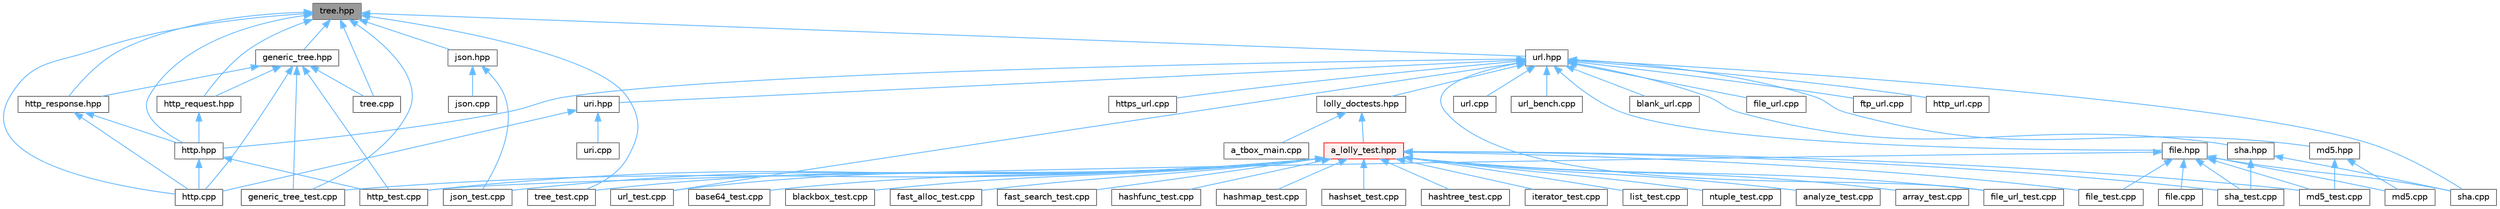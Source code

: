 digraph "tree.hpp"
{
 // LATEX_PDF_SIZE
  bgcolor="transparent";
  edge [fontname=Helvetica,fontsize=10,labelfontname=Helvetica,labelfontsize=10];
  node [fontname=Helvetica,fontsize=10,shape=box,height=0.2,width=0.4];
  Node1 [id="Node000001",label="tree.hpp",height=0.2,width=0.4,color="gray40", fillcolor="grey60", style="filled", fontcolor="black",tooltip=" "];
  Node1 -> Node2 [id="edge1_Node000001_Node000002",dir="back",color="steelblue1",style="solid",tooltip=" "];
  Node2 [id="Node000002",label="generic_tree.hpp",height=0.2,width=0.4,color="grey40", fillcolor="white", style="filled",URL="$generic__tree_8hpp.html",tooltip=" "];
  Node2 -> Node3 [id="edge2_Node000002_Node000003",dir="back",color="steelblue1",style="solid",tooltip=" "];
  Node3 [id="Node000003",label="generic_tree_test.cpp",height=0.2,width=0.4,color="grey40", fillcolor="white", style="filled",URL="$generic__tree__test_8cpp.html",tooltip=" "];
  Node2 -> Node4 [id="edge3_Node000002_Node000004",dir="back",color="steelblue1",style="solid",tooltip=" "];
  Node4 [id="Node000004",label="http.cpp",height=0.2,width=0.4,color="grey40", fillcolor="white", style="filled",URL="$http_8cpp.html",tooltip=" "];
  Node2 -> Node5 [id="edge4_Node000002_Node000005",dir="back",color="steelblue1",style="solid",tooltip=" "];
  Node5 [id="Node000005",label="http_request.hpp",height=0.2,width=0.4,color="grey40", fillcolor="white", style="filled",URL="$http__request_8hpp.html",tooltip=" "];
  Node5 -> Node6 [id="edge5_Node000005_Node000006",dir="back",color="steelblue1",style="solid",tooltip=" "];
  Node6 [id="Node000006",label="http.hpp",height=0.2,width=0.4,color="grey40", fillcolor="white", style="filled",URL="$http_8hpp.html",tooltip=" "];
  Node6 -> Node4 [id="edge6_Node000006_Node000004",dir="back",color="steelblue1",style="solid",tooltip=" "];
  Node6 -> Node7 [id="edge7_Node000006_Node000007",dir="back",color="steelblue1",style="solid",tooltip=" "];
  Node7 [id="Node000007",label="http_test.cpp",height=0.2,width=0.4,color="grey40", fillcolor="white", style="filled",URL="$http__test_8cpp.html",tooltip=" "];
  Node2 -> Node8 [id="edge8_Node000002_Node000008",dir="back",color="steelblue1",style="solid",tooltip=" "];
  Node8 [id="Node000008",label="http_response.hpp",height=0.2,width=0.4,color="grey40", fillcolor="white", style="filled",URL="$http__response_8hpp.html",tooltip=" "];
  Node8 -> Node4 [id="edge9_Node000008_Node000004",dir="back",color="steelblue1",style="solid",tooltip=" "];
  Node8 -> Node6 [id="edge10_Node000008_Node000006",dir="back",color="steelblue1",style="solid",tooltip=" "];
  Node2 -> Node7 [id="edge11_Node000002_Node000007",dir="back",color="steelblue1",style="solid",tooltip=" "];
  Node2 -> Node9 [id="edge12_Node000002_Node000009",dir="back",color="steelblue1",style="solid",tooltip=" "];
  Node9 [id="Node000009",label="tree.cpp",height=0.2,width=0.4,color="grey40", fillcolor="white", style="filled",URL="$tree_8cpp.html",tooltip=" "];
  Node1 -> Node3 [id="edge13_Node000001_Node000003",dir="back",color="steelblue1",style="solid",tooltip=" "];
  Node1 -> Node4 [id="edge14_Node000001_Node000004",dir="back",color="steelblue1",style="solid",tooltip=" "];
  Node1 -> Node6 [id="edge15_Node000001_Node000006",dir="back",color="steelblue1",style="solid",tooltip=" "];
  Node1 -> Node5 [id="edge16_Node000001_Node000005",dir="back",color="steelblue1",style="solid",tooltip=" "];
  Node1 -> Node8 [id="edge17_Node000001_Node000008",dir="back",color="steelblue1",style="solid",tooltip=" "];
  Node1 -> Node10 [id="edge18_Node000001_Node000010",dir="back",color="steelblue1",style="solid",tooltip=" "];
  Node10 [id="Node000010",label="json.hpp",height=0.2,width=0.4,color="grey40", fillcolor="white", style="filled",URL="$json_8hpp.html",tooltip=" "];
  Node10 -> Node11 [id="edge19_Node000010_Node000011",dir="back",color="steelblue1",style="solid",tooltip=" "];
  Node11 [id="Node000011",label="json.cpp",height=0.2,width=0.4,color="grey40", fillcolor="white", style="filled",URL="$json_8cpp.html",tooltip=" "];
  Node10 -> Node12 [id="edge20_Node000010_Node000012",dir="back",color="steelblue1",style="solid",tooltip=" "];
  Node12 [id="Node000012",label="json_test.cpp",height=0.2,width=0.4,color="grey40", fillcolor="white", style="filled",URL="$json__test_8cpp.html",tooltip=" "];
  Node1 -> Node9 [id="edge21_Node000001_Node000009",dir="back",color="steelblue1",style="solid",tooltip=" "];
  Node1 -> Node13 [id="edge22_Node000001_Node000013",dir="back",color="steelblue1",style="solid",tooltip=" "];
  Node13 [id="Node000013",label="tree_test.cpp",height=0.2,width=0.4,color="grey40", fillcolor="white", style="filled",URL="$tree__test_8cpp.html",tooltip=" "];
  Node1 -> Node14 [id="edge23_Node000001_Node000014",dir="back",color="steelblue1",style="solid",tooltip=" "];
  Node14 [id="Node000014",label="url.hpp",height=0.2,width=0.4,color="grey40", fillcolor="white", style="filled",URL="$url_8hpp.html",tooltip=" "];
  Node14 -> Node15 [id="edge24_Node000014_Node000015",dir="back",color="steelblue1",style="solid",tooltip=" "];
  Node15 [id="Node000015",label="blank_url.cpp",height=0.2,width=0.4,color="grey40", fillcolor="white", style="filled",URL="$blank__url_8cpp.html",tooltip=" "];
  Node14 -> Node16 [id="edge25_Node000014_Node000016",dir="back",color="steelblue1",style="solid",tooltip=" "];
  Node16 [id="Node000016",label="file.hpp",height=0.2,width=0.4,color="grey40", fillcolor="white", style="filled",URL="$file_8hpp.html",tooltip=" "];
  Node16 -> Node17 [id="edge26_Node000016_Node000017",dir="back",color="steelblue1",style="solid",tooltip=" "];
  Node17 [id="Node000017",label="file.cpp",height=0.2,width=0.4,color="grey40", fillcolor="white", style="filled",URL="$file_8cpp.html",tooltip=" "];
  Node16 -> Node18 [id="edge27_Node000016_Node000018",dir="back",color="steelblue1",style="solid",tooltip=" "];
  Node18 [id="Node000018",label="file_test.cpp",height=0.2,width=0.4,color="grey40", fillcolor="white", style="filled",URL="$file__test_8cpp.html",tooltip=" "];
  Node16 -> Node7 [id="edge28_Node000016_Node000007",dir="back",color="steelblue1",style="solid",tooltip=" "];
  Node16 -> Node19 [id="edge29_Node000016_Node000019",dir="back",color="steelblue1",style="solid",tooltip=" "];
  Node19 [id="Node000019",label="md5.cpp",height=0.2,width=0.4,color="grey40", fillcolor="white", style="filled",URL="$md5_8cpp.html",tooltip=" "];
  Node16 -> Node20 [id="edge30_Node000016_Node000020",dir="back",color="steelblue1",style="solid",tooltip=" "];
  Node20 [id="Node000020",label="md5_test.cpp",height=0.2,width=0.4,color="grey40", fillcolor="white", style="filled",URL="$md5__test_8cpp.html",tooltip=" "];
  Node16 -> Node21 [id="edge31_Node000016_Node000021",dir="back",color="steelblue1",style="solid",tooltip=" "];
  Node21 [id="Node000021",label="sha.cpp",height=0.2,width=0.4,color="grey40", fillcolor="white", style="filled",URL="$sha_8cpp.html",tooltip=" "];
  Node16 -> Node22 [id="edge32_Node000016_Node000022",dir="back",color="steelblue1",style="solid",tooltip=" "];
  Node22 [id="Node000022",label="sha_test.cpp",height=0.2,width=0.4,color="grey40", fillcolor="white", style="filled",URL="$sha__test_8cpp.html",tooltip=" "];
  Node14 -> Node23 [id="edge33_Node000014_Node000023",dir="back",color="steelblue1",style="solid",tooltip=" "];
  Node23 [id="Node000023",label="file_url.cpp",height=0.2,width=0.4,color="grey40", fillcolor="white", style="filled",URL="$file__url_8cpp.html",tooltip=" "];
  Node14 -> Node24 [id="edge34_Node000014_Node000024",dir="back",color="steelblue1",style="solid",tooltip=" "];
  Node24 [id="Node000024",label="file_url_test.cpp",height=0.2,width=0.4,color="grey40", fillcolor="white", style="filled",URL="$file__url__test_8cpp.html",tooltip=" "];
  Node14 -> Node25 [id="edge35_Node000014_Node000025",dir="back",color="steelblue1",style="solid",tooltip=" "];
  Node25 [id="Node000025",label="ftp_url.cpp",height=0.2,width=0.4,color="grey40", fillcolor="white", style="filled",URL="$ftp__url_8cpp.html",tooltip=" "];
  Node14 -> Node6 [id="edge36_Node000014_Node000006",dir="back",color="steelblue1",style="solid",tooltip=" "];
  Node14 -> Node26 [id="edge37_Node000014_Node000026",dir="back",color="steelblue1",style="solid",tooltip=" "];
  Node26 [id="Node000026",label="http_url.cpp",height=0.2,width=0.4,color="grey40", fillcolor="white", style="filled",URL="$http__url_8cpp.html",tooltip=" "];
  Node14 -> Node27 [id="edge38_Node000014_Node000027",dir="back",color="steelblue1",style="solid",tooltip=" "];
  Node27 [id="Node000027",label="https_url.cpp",height=0.2,width=0.4,color="grey40", fillcolor="white", style="filled",URL="$https__url_8cpp.html",tooltip=" "];
  Node14 -> Node28 [id="edge39_Node000014_Node000028",dir="back",color="steelblue1",style="solid",tooltip=" "];
  Node28 [id="Node000028",label="lolly_doctests.hpp",height=0.2,width=0.4,color="grey40", fillcolor="white", style="filled",URL="$lolly__doctests_8hpp.html",tooltip=" "];
  Node28 -> Node29 [id="edge40_Node000028_Node000029",dir="back",color="steelblue1",style="solid",tooltip=" "];
  Node29 [id="Node000029",label="a_lolly_test.hpp",height=0.2,width=0.4,color="red", fillcolor="#FFF0F0", style="filled",URL="$a__lolly__test_8hpp.html",tooltip=" "];
  Node29 -> Node30 [id="edge41_Node000029_Node000030",dir="back",color="steelblue1",style="solid",tooltip=" "];
  Node30 [id="Node000030",label="analyze_test.cpp",height=0.2,width=0.4,color="grey40", fillcolor="white", style="filled",URL="$analyze__test_8cpp.html",tooltip=" "];
  Node29 -> Node31 [id="edge42_Node000029_Node000031",dir="back",color="steelblue1",style="solid",tooltip=" "];
  Node31 [id="Node000031",label="array_test.cpp",height=0.2,width=0.4,color="grey40", fillcolor="white", style="filled",URL="$array__test_8cpp.html",tooltip=" "];
  Node29 -> Node32 [id="edge43_Node000029_Node000032",dir="back",color="steelblue1",style="solid",tooltip=" "];
  Node32 [id="Node000032",label="base64_test.cpp",height=0.2,width=0.4,color="grey40", fillcolor="white", style="filled",URL="$base64__test_8cpp.html",tooltip=" "];
  Node29 -> Node33 [id="edge44_Node000029_Node000033",dir="back",color="steelblue1",style="solid",tooltip=" "];
  Node33 [id="Node000033",label="blackbox_test.cpp",height=0.2,width=0.4,color="grey40", fillcolor="white", style="filled",URL="$blackbox__test_8cpp.html",tooltip=" "];
  Node29 -> Node34 [id="edge45_Node000029_Node000034",dir="back",color="steelblue1",style="solid",tooltip=" "];
  Node34 [id="Node000034",label="fast_alloc_test.cpp",height=0.2,width=0.4,color="grey40", fillcolor="white", style="filled",URL="$fast__alloc__test_8cpp.html",tooltip=" "];
  Node29 -> Node35 [id="edge46_Node000029_Node000035",dir="back",color="steelblue1",style="solid",tooltip=" "];
  Node35 [id="Node000035",label="fast_search_test.cpp",height=0.2,width=0.4,color="grey40", fillcolor="white", style="filled",URL="$fast__search__test_8cpp.html",tooltip=" "];
  Node29 -> Node18 [id="edge47_Node000029_Node000018",dir="back",color="steelblue1",style="solid",tooltip=" "];
  Node29 -> Node24 [id="edge48_Node000029_Node000024",dir="back",color="steelblue1",style="solid",tooltip=" "];
  Node29 -> Node3 [id="edge49_Node000029_Node000003",dir="back",color="steelblue1",style="solid",tooltip=" "];
  Node29 -> Node36 [id="edge50_Node000029_Node000036",dir="back",color="steelblue1",style="solid",tooltip=" "];
  Node36 [id="Node000036",label="hashfunc_test.cpp",height=0.2,width=0.4,color="grey40", fillcolor="white", style="filled",URL="$hashfunc__test_8cpp.html",tooltip=" "];
  Node29 -> Node37 [id="edge51_Node000029_Node000037",dir="back",color="steelblue1",style="solid",tooltip=" "];
  Node37 [id="Node000037",label="hashmap_test.cpp",height=0.2,width=0.4,color="grey40", fillcolor="white", style="filled",URL="$hashmap__test_8cpp.html",tooltip=" "];
  Node29 -> Node38 [id="edge52_Node000029_Node000038",dir="back",color="steelblue1",style="solid",tooltip=" "];
  Node38 [id="Node000038",label="hashset_test.cpp",height=0.2,width=0.4,color="grey40", fillcolor="white", style="filled",URL="$hashset__test_8cpp.html",tooltip=" "];
  Node29 -> Node39 [id="edge53_Node000029_Node000039",dir="back",color="steelblue1",style="solid",tooltip=" "];
  Node39 [id="Node000039",label="hashtree_test.cpp",height=0.2,width=0.4,color="grey40", fillcolor="white", style="filled",URL="$hashtree__test_8cpp.html",tooltip=" "];
  Node29 -> Node7 [id="edge54_Node000029_Node000007",dir="back",color="steelblue1",style="solid",tooltip=" "];
  Node29 -> Node40 [id="edge55_Node000029_Node000040",dir="back",color="steelblue1",style="solid",tooltip=" "];
  Node40 [id="Node000040",label="iterator_test.cpp",height=0.2,width=0.4,color="grey40", fillcolor="white", style="filled",URL="$iterator__test_8cpp.html",tooltip=" "];
  Node29 -> Node12 [id="edge56_Node000029_Node000012",dir="back",color="steelblue1",style="solid",tooltip=" "];
  Node29 -> Node41 [id="edge57_Node000029_Node000041",dir="back",color="steelblue1",style="solid",tooltip=" "];
  Node41 [id="Node000041",label="list_test.cpp",height=0.2,width=0.4,color="grey40", fillcolor="white", style="filled",URL="$list__test_8cpp.html",tooltip=" "];
  Node29 -> Node20 [id="edge58_Node000029_Node000020",dir="back",color="steelblue1",style="solid",tooltip=" "];
  Node29 -> Node42 [id="edge59_Node000029_Node000042",dir="back",color="steelblue1",style="solid",tooltip=" "];
  Node42 [id="Node000042",label="ntuple_test.cpp",height=0.2,width=0.4,color="grey40", fillcolor="white", style="filled",URL="$ntuple__test_8cpp.html",tooltip=" "];
  Node29 -> Node22 [id="edge60_Node000029_Node000022",dir="back",color="steelblue1",style="solid",tooltip=" "];
  Node29 -> Node13 [id="edge61_Node000029_Node000013",dir="back",color="steelblue1",style="solid",tooltip=" "];
  Node29 -> Node53 [id="edge62_Node000029_Node000053",dir="back",color="steelblue1",style="solid",tooltip=" "];
  Node53 [id="Node000053",label="url_test.cpp",height=0.2,width=0.4,color="grey40", fillcolor="white", style="filled",URL="$url__test_8cpp.html",tooltip=" "];
  Node28 -> Node54 [id="edge63_Node000028_Node000054",dir="back",color="steelblue1",style="solid",tooltip=" "];
  Node54 [id="Node000054",label="a_tbox_main.cpp",height=0.2,width=0.4,color="grey40", fillcolor="white", style="filled",URL="$a__tbox__main_8cpp.html",tooltip=" "];
  Node14 -> Node55 [id="edge64_Node000014_Node000055",dir="back",color="steelblue1",style="solid",tooltip=" "];
  Node55 [id="Node000055",label="md5.hpp",height=0.2,width=0.4,color="grey40", fillcolor="white", style="filled",URL="$md5_8hpp.html",tooltip=" "];
  Node55 -> Node19 [id="edge65_Node000055_Node000019",dir="back",color="steelblue1",style="solid",tooltip=" "];
  Node55 -> Node20 [id="edge66_Node000055_Node000020",dir="back",color="steelblue1",style="solid",tooltip=" "];
  Node14 -> Node21 [id="edge67_Node000014_Node000021",dir="back",color="steelblue1",style="solid",tooltip=" "];
  Node14 -> Node56 [id="edge68_Node000014_Node000056",dir="back",color="steelblue1",style="solid",tooltip=" "];
  Node56 [id="Node000056",label="sha.hpp",height=0.2,width=0.4,color="grey40", fillcolor="white", style="filled",URL="$sha_8hpp.html",tooltip=" "];
  Node56 -> Node21 [id="edge69_Node000056_Node000021",dir="back",color="steelblue1",style="solid",tooltip=" "];
  Node56 -> Node22 [id="edge70_Node000056_Node000022",dir="back",color="steelblue1",style="solid",tooltip=" "];
  Node14 -> Node57 [id="edge71_Node000014_Node000057",dir="back",color="steelblue1",style="solid",tooltip=" "];
  Node57 [id="Node000057",label="uri.hpp",height=0.2,width=0.4,color="grey40", fillcolor="white", style="filled",URL="$uri_8hpp.html",tooltip=" "];
  Node57 -> Node4 [id="edge72_Node000057_Node000004",dir="back",color="steelblue1",style="solid",tooltip=" "];
  Node57 -> Node58 [id="edge73_Node000057_Node000058",dir="back",color="steelblue1",style="solid",tooltip=" "];
  Node58 [id="Node000058",label="uri.cpp",height=0.2,width=0.4,color="grey40", fillcolor="white", style="filled",URL="$uri_8cpp.html",tooltip=" "];
  Node14 -> Node59 [id="edge74_Node000014_Node000059",dir="back",color="steelblue1",style="solid",tooltip=" "];
  Node59 [id="Node000059",label="url.cpp",height=0.2,width=0.4,color="grey40", fillcolor="white", style="filled",URL="$url_8cpp.html",tooltip=" "];
  Node14 -> Node60 [id="edge75_Node000014_Node000060",dir="back",color="steelblue1",style="solid",tooltip=" "];
  Node60 [id="Node000060",label="url_bench.cpp",height=0.2,width=0.4,color="grey40", fillcolor="white", style="filled",URL="$url__bench_8cpp.html",tooltip=" "];
  Node14 -> Node53 [id="edge76_Node000014_Node000053",dir="back",color="steelblue1",style="solid",tooltip=" "];
}
